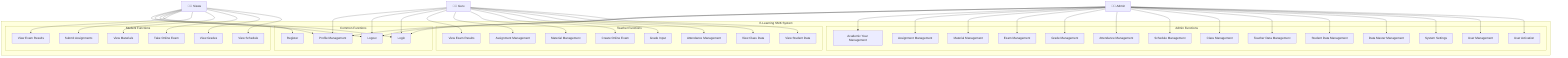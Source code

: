 graph TB
%% Actors
Admin[👨‍💼 Admin]
Guru[👨‍🏫 Guru]
Siswa[👨‍🎓 Siswa]

%% System Boundary
subgraph "E-Learning SMK System"
%% Admin Use Cases
subgraph "Admin Functions"
UC1[User Activation]
UC2[User Management]
UC3[System Settings]
UC4[Data Master Management]
UC5[Student Data Management]
UC6[Teacher Data Management]
UC7[Class Management]
UC8[Schedule Management]
UC9[Attendance Management]
UC10[Grade Management]
UC11[Exam Management]
UC12[Material Management]
UC13[Assignment Management]
UC14[Academic Year Management]
end

%% Guru Use Cases
subgraph "Teacher Functions"
UC15[View Student Data]
UC16[View Class Data]
UC17[Attendance Management]
UC18[Grade Input]
UC19[Create Online Exam]
UC20[Material Management]
UC21[Assignment Management]
UC22[View Exam Results]
end

%% Siswa Use Cases
subgraph "Student Functions"
UC23[View Schedule]
UC24[View Grades]
UC25[Take Online Exam]
UC26[View Materials]
UC27[Submit Assignments]
UC28[View Exam Results]
end

%% Common Use Cases
subgraph "Common Functions"
UC29[Login]
UC30[Register]
UC31[Logout]
UC32[Profile Management]
end
end

%% Admin Relationships
Admin --> UC1
Admin --> UC2
Admin --> UC3
Admin --> UC4
Admin --> UC5
Admin --> UC6
Admin --> UC7
Admin --> UC8
Admin --> UC9
Admin --> UC10
Admin --> UC11
Admin --> UC12
Admin --> UC13
Admin --> UC14
Admin --> UC29
Admin --> UC31
Admin --> UC32

%% Guru Relationships
Guru --> UC15
Guru --> UC16
Guru --> UC17
Guru --> UC18
Guru --> UC19
Guru --> UC20
Guru --> UC21
Guru --> UC22
Guru --> UC29
Guru --> UC31
Guru --> UC32

%% Siswa Relationships
Siswa --> UC23
Siswa --> UC24
Siswa --> UC25
Siswa --> UC26
Siswa --> UC27
Siswa --> UC28
Siswa --> UC29
Siswa --> UC30
Siswa --> UC31
Siswa --> UC32